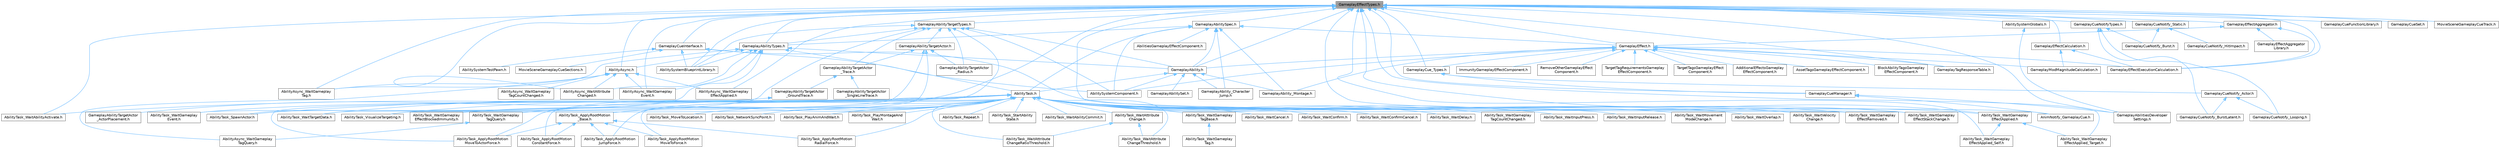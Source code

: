 digraph "GameplayEffectTypes.h"
{
 // INTERACTIVE_SVG=YES
 // LATEX_PDF_SIZE
  bgcolor="transparent";
  edge [fontname=Helvetica,fontsize=10,labelfontname=Helvetica,labelfontsize=10];
  node [fontname=Helvetica,fontsize=10,shape=box,height=0.2,width=0.4];
  Node1 [id="Node000001",label="GameplayEffectTypes.h",height=0.2,width=0.4,color="gray40", fillcolor="grey60", style="filled", fontcolor="black",tooltip=" "];
  Node1 -> Node2 [id="edge1_Node000001_Node000002",dir="back",color="steelblue1",style="solid",tooltip=" "];
  Node2 [id="Node000002",label="AbilityAsync.h",height=0.2,width=0.4,color="grey40", fillcolor="white", style="filled",URL="$d8/dce/AbilityAsync_8h.html",tooltip=" "];
  Node2 -> Node3 [id="edge2_Node000002_Node000003",dir="back",color="steelblue1",style="solid",tooltip=" "];
  Node3 [id="Node000003",label="AbilityAsync_WaitAttribute\lChanged.h",height=0.2,width=0.4,color="grey40", fillcolor="white", style="filled",URL="$d8/d81/AbilityAsync__WaitAttributeChanged_8h.html",tooltip=" "];
  Node2 -> Node4 [id="edge3_Node000002_Node000004",dir="back",color="steelblue1",style="solid",tooltip=" "];
  Node4 [id="Node000004",label="AbilityAsync_WaitGameplay\lEffectApplied.h",height=0.2,width=0.4,color="grey40", fillcolor="white", style="filled",URL="$dd/d1a/AbilityAsync__WaitGameplayEffectApplied_8h.html",tooltip=" "];
  Node2 -> Node5 [id="edge4_Node000002_Node000005",dir="back",color="steelblue1",style="solid",tooltip=" "];
  Node5 [id="Node000005",label="AbilityAsync_WaitGameplay\lEvent.h",height=0.2,width=0.4,color="grey40", fillcolor="white", style="filled",URL="$d4/d2d/AbilityAsync__WaitGameplayEvent_8h.html",tooltip=" "];
  Node2 -> Node6 [id="edge5_Node000002_Node000006",dir="back",color="steelblue1",style="solid",tooltip=" "];
  Node6 [id="Node000006",label="AbilityAsync_WaitGameplay\lTag.h",height=0.2,width=0.4,color="grey40", fillcolor="white", style="filled",URL="$d8/dc5/AbilityAsync__WaitGameplayTag_8h.html",tooltip=" "];
  Node2 -> Node7 [id="edge6_Node000002_Node000007",dir="back",color="steelblue1",style="solid",tooltip=" "];
  Node7 [id="Node000007",label="AbilityAsync_WaitGameplay\lTagCountChanged.h",height=0.2,width=0.4,color="grey40", fillcolor="white", style="filled",URL="$d3/d03/AbilityAsync__WaitGameplayTagCountChanged_8h.html",tooltip=" "];
  Node2 -> Node8 [id="edge7_Node000002_Node000008",dir="back",color="steelblue1",style="solid",tooltip=" "];
  Node8 [id="Node000008",label="AbilityAsync_WaitGameplay\lTagQuery.h",height=0.2,width=0.4,color="grey40", fillcolor="white", style="filled",URL="$d5/d29/AbilityAsync__WaitGameplayTagQuery_8h.html",tooltip=" "];
  Node1 -> Node3 [id="edge8_Node000001_Node000003",dir="back",color="steelblue1",style="solid",tooltip=" "];
  Node1 -> Node4 [id="edge9_Node000001_Node000004",dir="back",color="steelblue1",style="solid",tooltip=" "];
  Node1 -> Node5 [id="edge10_Node000001_Node000005",dir="back",color="steelblue1",style="solid",tooltip=" "];
  Node1 -> Node6 [id="edge11_Node000001_Node000006",dir="back",color="steelblue1",style="solid",tooltip=" "];
  Node1 -> Node9 [id="edge12_Node000001_Node000009",dir="back",color="steelblue1",style="solid",tooltip=" "];
  Node9 [id="Node000009",label="AbilitySystemBlueprintLibrary.h",height=0.2,width=0.4,color="grey40", fillcolor="white", style="filled",URL="$d5/dd6/AbilitySystemBlueprintLibrary_8h.html",tooltip=" "];
  Node1 -> Node10 [id="edge13_Node000001_Node000010",dir="back",color="steelblue1",style="solid",tooltip=" "];
  Node10 [id="Node000010",label="AbilitySystemGlobals.h",height=0.2,width=0.4,color="grey40", fillcolor="white", style="filled",URL="$dc/d82/AbilitySystemGlobals_8h.html",tooltip=" "];
  Node10 -> Node11 [id="edge14_Node000010_Node000011",dir="back",color="steelblue1",style="solid",tooltip=" "];
  Node11 [id="Node000011",label="GameplayAbilitiesDeveloper\lSettings.h",height=0.2,width=0.4,color="grey40", fillcolor="white", style="filled",URL="$d3/d55/GameplayAbilitiesDeveloperSettings_8h.html",tooltip=" "];
  Node1 -> Node12 [id="edge15_Node000001_Node000012",dir="back",color="steelblue1",style="solid",tooltip=" "];
  Node12 [id="Node000012",label="AbilityTask_WaitAbilityActivate.h",height=0.2,width=0.4,color="grey40", fillcolor="white", style="filled",URL="$db/da3/AbilityTask__WaitAbilityActivate_8h.html",tooltip=" "];
  Node1 -> Node13 [id="edge16_Node000001_Node000013",dir="back",color="steelblue1",style="solid",tooltip=" "];
  Node13 [id="Node000013",label="AbilityTask_WaitGameplay\lEffectApplied.h",height=0.2,width=0.4,color="grey40", fillcolor="white", style="filled",URL="$d8/dfe/AbilityTask__WaitGameplayEffectApplied_8h.html",tooltip=" "];
  Node13 -> Node14 [id="edge17_Node000013_Node000014",dir="back",color="steelblue1",style="solid",tooltip=" "];
  Node14 [id="Node000014",label="AbilityTask_WaitGameplay\lEffectApplied_Self.h",height=0.2,width=0.4,color="grey40", fillcolor="white", style="filled",URL="$d0/d01/AbilityTask__WaitGameplayEffectApplied__Self_8h.html",tooltip=" "];
  Node13 -> Node15 [id="edge18_Node000013_Node000015",dir="back",color="steelblue1",style="solid",tooltip=" "];
  Node15 [id="Node000015",label="AbilityTask_WaitGameplay\lEffectApplied_Target.h",height=0.2,width=0.4,color="grey40", fillcolor="white", style="filled",URL="$db/dc4/AbilityTask__WaitGameplayEffectApplied__Target_8h.html",tooltip=" "];
  Node1 -> Node14 [id="edge19_Node000001_Node000014",dir="back",color="steelblue1",style="solid",tooltip=" "];
  Node1 -> Node15 [id="edge20_Node000001_Node000015",dir="back",color="steelblue1",style="solid",tooltip=" "];
  Node1 -> Node16 [id="edge21_Node000001_Node000016",dir="back",color="steelblue1",style="solid",tooltip=" "];
  Node16 [id="Node000016",label="AbilityTask_WaitGameplay\lEffectBlockedImmunity.h",height=0.2,width=0.4,color="grey40", fillcolor="white", style="filled",URL="$d4/d24/AbilityTask__WaitGameplayEffectBlockedImmunity_8h.html",tooltip=" "];
  Node1 -> Node17 [id="edge22_Node000001_Node000017",dir="back",color="steelblue1",style="solid",tooltip=" "];
  Node17 [id="Node000017",label="AbilityTask_WaitGameplay\lEffectRemoved.h",height=0.2,width=0.4,color="grey40", fillcolor="white", style="filled",URL="$d1/da9/AbilityTask__WaitGameplayEffectRemoved_8h.html",tooltip=" "];
  Node1 -> Node18 [id="edge23_Node000001_Node000018",dir="back",color="steelblue1",style="solid",tooltip=" "];
  Node18 [id="Node000018",label="AbilityTask_WaitGameplay\lEffectStackChange.h",height=0.2,width=0.4,color="grey40", fillcolor="white", style="filled",URL="$de/db3/AbilityTask__WaitGameplayEffectStackChange_8h.html",tooltip=" "];
  Node1 -> Node11 [id="edge24_Node000001_Node000011",dir="back",color="steelblue1",style="solid",tooltip=" "];
  Node1 -> Node19 [id="edge25_Node000001_Node000019",dir="back",color="steelblue1",style="solid",tooltip=" "];
  Node19 [id="Node000019",label="GameplayAbility.h",height=0.2,width=0.4,color="grey40", fillcolor="white", style="filled",URL="$dc/d44/GameplayAbility_8h.html",tooltip=" "];
  Node19 -> Node20 [id="edge26_Node000019_Node000020",dir="back",color="steelblue1",style="solid",tooltip=" "];
  Node20 [id="Node000020",label="AbilitySystemComponent.h",height=0.2,width=0.4,color="grey40", fillcolor="white", style="filled",URL="$d0/da3/AbilitySystemComponent_8h.html",tooltip=" "];
  Node19 -> Node21 [id="edge27_Node000019_Node000021",dir="back",color="steelblue1",style="solid",tooltip=" "];
  Node21 [id="Node000021",label="AbilityTask.h",height=0.2,width=0.4,color="grey40", fillcolor="white", style="filled",URL="$d2/d8e/AbilityTask_8h.html",tooltip=" "];
  Node21 -> Node22 [id="edge28_Node000021_Node000022",dir="back",color="steelblue1",style="solid",tooltip=" "];
  Node22 [id="Node000022",label="AbilityTask_ApplyRootMotion\lConstantForce.h",height=0.2,width=0.4,color="grey40", fillcolor="white", style="filled",URL="$d0/de8/AbilityTask__ApplyRootMotionConstantForce_8h.html",tooltip=" "];
  Node21 -> Node23 [id="edge29_Node000021_Node000023",dir="back",color="steelblue1",style="solid",tooltip=" "];
  Node23 [id="Node000023",label="AbilityTask_ApplyRootMotion\lJumpForce.h",height=0.2,width=0.4,color="grey40", fillcolor="white", style="filled",URL="$d7/db6/AbilityTask__ApplyRootMotionJumpForce_8h.html",tooltip=" "];
  Node21 -> Node24 [id="edge30_Node000021_Node000024",dir="back",color="steelblue1",style="solid",tooltip=" "];
  Node24 [id="Node000024",label="AbilityTask_ApplyRootMotion\lMoveToActorForce.h",height=0.2,width=0.4,color="grey40", fillcolor="white", style="filled",URL="$d5/de3/AbilityTask__ApplyRootMotionMoveToActorForce_8h.html",tooltip=" "];
  Node21 -> Node25 [id="edge31_Node000021_Node000025",dir="back",color="steelblue1",style="solid",tooltip=" "];
  Node25 [id="Node000025",label="AbilityTask_ApplyRootMotion\lMoveToForce.h",height=0.2,width=0.4,color="grey40", fillcolor="white", style="filled",URL="$d3/dc3/AbilityTask__ApplyRootMotionMoveToForce_8h.html",tooltip=" "];
  Node21 -> Node26 [id="edge32_Node000021_Node000026",dir="back",color="steelblue1",style="solid",tooltip=" "];
  Node26 [id="Node000026",label="AbilityTask_ApplyRootMotion\lRadialForce.h",height=0.2,width=0.4,color="grey40", fillcolor="white", style="filled",URL="$da/d06/AbilityTask__ApplyRootMotionRadialForce_8h.html",tooltip=" "];
  Node21 -> Node27 [id="edge33_Node000021_Node000027",dir="back",color="steelblue1",style="solid",tooltip=" "];
  Node27 [id="Node000027",label="AbilityTask_ApplyRootMotion\l_Base.h",height=0.2,width=0.4,color="grey40", fillcolor="white", style="filled",URL="$d8/d7d/AbilityTask__ApplyRootMotion__Base_8h.html",tooltip=" "];
  Node27 -> Node22 [id="edge34_Node000027_Node000022",dir="back",color="steelblue1",style="solid",tooltip=" "];
  Node27 -> Node23 [id="edge35_Node000027_Node000023",dir="back",color="steelblue1",style="solid",tooltip=" "];
  Node27 -> Node24 [id="edge36_Node000027_Node000024",dir="back",color="steelblue1",style="solid",tooltip=" "];
  Node27 -> Node25 [id="edge37_Node000027_Node000025",dir="back",color="steelblue1",style="solid",tooltip=" "];
  Node27 -> Node26 [id="edge38_Node000027_Node000026",dir="back",color="steelblue1",style="solid",tooltip=" "];
  Node21 -> Node28 [id="edge39_Node000021_Node000028",dir="back",color="steelblue1",style="solid",tooltip=" "];
  Node28 [id="Node000028",label="AbilityTask_MoveToLocation.h",height=0.2,width=0.4,color="grey40", fillcolor="white", style="filled",URL="$da/d8d/AbilityTask__MoveToLocation_8h.html",tooltip=" "];
  Node21 -> Node29 [id="edge40_Node000021_Node000029",dir="back",color="steelblue1",style="solid",tooltip=" "];
  Node29 [id="Node000029",label="AbilityTask_NetworkSyncPoint.h",height=0.2,width=0.4,color="grey40", fillcolor="white", style="filled",URL="$dc/d62/AbilityTask__NetworkSyncPoint_8h.html",tooltip=" "];
  Node21 -> Node30 [id="edge41_Node000021_Node000030",dir="back",color="steelblue1",style="solid",tooltip=" "];
  Node30 [id="Node000030",label="AbilityTask_PlayAnimAndWait.h",height=0.2,width=0.4,color="grey40", fillcolor="white", style="filled",URL="$d4/d50/AbilityTask__PlayAnimAndWait_8h.html",tooltip=" "];
  Node21 -> Node31 [id="edge42_Node000021_Node000031",dir="back",color="steelblue1",style="solid",tooltip=" "];
  Node31 [id="Node000031",label="AbilityTask_PlayMontageAnd\lWait.h",height=0.2,width=0.4,color="grey40", fillcolor="white", style="filled",URL="$de/d05/AbilityTask__PlayMontageAndWait_8h.html",tooltip=" "];
  Node21 -> Node32 [id="edge43_Node000021_Node000032",dir="back",color="steelblue1",style="solid",tooltip=" "];
  Node32 [id="Node000032",label="AbilityTask_Repeat.h",height=0.2,width=0.4,color="grey40", fillcolor="white", style="filled",URL="$da/d7d/AbilityTask__Repeat_8h.html",tooltip=" "];
  Node21 -> Node33 [id="edge44_Node000021_Node000033",dir="back",color="steelblue1",style="solid",tooltip=" "];
  Node33 [id="Node000033",label="AbilityTask_SpawnActor.h",height=0.2,width=0.4,color="grey40", fillcolor="white", style="filled",URL="$dc/d97/AbilityTask__SpawnActor_8h.html",tooltip=" "];
  Node21 -> Node34 [id="edge45_Node000021_Node000034",dir="back",color="steelblue1",style="solid",tooltip=" "];
  Node34 [id="Node000034",label="AbilityTask_StartAbility\lState.h",height=0.2,width=0.4,color="grey40", fillcolor="white", style="filled",URL="$db/d91/AbilityTask__StartAbilityState_8h.html",tooltip=" "];
  Node21 -> Node35 [id="edge46_Node000021_Node000035",dir="back",color="steelblue1",style="solid",tooltip=" "];
  Node35 [id="Node000035",label="AbilityTask_VisualizeTargeting.h",height=0.2,width=0.4,color="grey40", fillcolor="white", style="filled",URL="$df/dbd/AbilityTask__VisualizeTargeting_8h.html",tooltip=" "];
  Node21 -> Node12 [id="edge47_Node000021_Node000012",dir="back",color="steelblue1",style="solid",tooltip=" "];
  Node21 -> Node36 [id="edge48_Node000021_Node000036",dir="back",color="steelblue1",style="solid",tooltip=" "];
  Node36 [id="Node000036",label="AbilityTask_WaitAbilityCommit.h",height=0.2,width=0.4,color="grey40", fillcolor="white", style="filled",URL="$de/de8/AbilityTask__WaitAbilityCommit_8h.html",tooltip=" "];
  Node21 -> Node37 [id="edge49_Node000021_Node000037",dir="back",color="steelblue1",style="solid",tooltip=" "];
  Node37 [id="Node000037",label="AbilityTask_WaitAttribute\lChange.h",height=0.2,width=0.4,color="grey40", fillcolor="white", style="filled",URL="$dd/d60/AbilityTask__WaitAttributeChange_8h.html",tooltip=" "];
  Node37 -> Node38 [id="edge50_Node000037_Node000038",dir="back",color="steelblue1",style="solid",tooltip=" "];
  Node38 [id="Node000038",label="AbilityTask_WaitAttribute\lChangeRatioThreshold.h",height=0.2,width=0.4,color="grey40", fillcolor="white", style="filled",URL="$de/d5e/AbilityTask__WaitAttributeChangeRatioThreshold_8h.html",tooltip=" "];
  Node37 -> Node39 [id="edge51_Node000037_Node000039",dir="back",color="steelblue1",style="solid",tooltip=" "];
  Node39 [id="Node000039",label="AbilityTask_WaitAttribute\lChangeThreshold.h",height=0.2,width=0.4,color="grey40", fillcolor="white", style="filled",URL="$db/d3e/AbilityTask__WaitAttributeChangeThreshold_8h.html",tooltip=" "];
  Node21 -> Node38 [id="edge52_Node000021_Node000038",dir="back",color="steelblue1",style="solid",tooltip=" "];
  Node21 -> Node39 [id="edge53_Node000021_Node000039",dir="back",color="steelblue1",style="solid",tooltip=" "];
  Node21 -> Node40 [id="edge54_Node000021_Node000040",dir="back",color="steelblue1",style="solid",tooltip=" "];
  Node40 [id="Node000040",label="AbilityTask_WaitCancel.h",height=0.2,width=0.4,color="grey40", fillcolor="white", style="filled",URL="$dc/d16/AbilityTask__WaitCancel_8h.html",tooltip=" "];
  Node21 -> Node41 [id="edge55_Node000021_Node000041",dir="back",color="steelblue1",style="solid",tooltip=" "];
  Node41 [id="Node000041",label="AbilityTask_WaitConfirm.h",height=0.2,width=0.4,color="grey40", fillcolor="white", style="filled",URL="$d3/d4f/AbilityTask__WaitConfirm_8h.html",tooltip=" "];
  Node21 -> Node42 [id="edge56_Node000021_Node000042",dir="back",color="steelblue1",style="solid",tooltip=" "];
  Node42 [id="Node000042",label="AbilityTask_WaitConfirmCancel.h",height=0.2,width=0.4,color="grey40", fillcolor="white", style="filled",URL="$de/d88/AbilityTask__WaitConfirmCancel_8h.html",tooltip=" "];
  Node21 -> Node43 [id="edge57_Node000021_Node000043",dir="back",color="steelblue1",style="solid",tooltip=" "];
  Node43 [id="Node000043",label="AbilityTask_WaitDelay.h",height=0.2,width=0.4,color="grey40", fillcolor="white", style="filled",URL="$dc/d63/AbilityTask__WaitDelay_8h.html",tooltip=" "];
  Node21 -> Node13 [id="edge58_Node000021_Node000013",dir="back",color="steelblue1",style="solid",tooltip=" "];
  Node21 -> Node16 [id="edge59_Node000021_Node000016",dir="back",color="steelblue1",style="solid",tooltip=" "];
  Node21 -> Node17 [id="edge60_Node000021_Node000017",dir="back",color="steelblue1",style="solid",tooltip=" "];
  Node21 -> Node18 [id="edge61_Node000021_Node000018",dir="back",color="steelblue1",style="solid",tooltip=" "];
  Node21 -> Node44 [id="edge62_Node000021_Node000044",dir="back",color="steelblue1",style="solid",tooltip=" "];
  Node44 [id="Node000044",label="AbilityTask_WaitGameplay\lEvent.h",height=0.2,width=0.4,color="grey40", fillcolor="white", style="filled",URL="$dc/db8/AbilityTask__WaitGameplayEvent_8h.html",tooltip=" "];
  Node21 -> Node45 [id="edge63_Node000021_Node000045",dir="back",color="steelblue1",style="solid",tooltip=" "];
  Node45 [id="Node000045",label="AbilityTask_WaitGameplay\lTagBase.h",height=0.2,width=0.4,color="grey40", fillcolor="white", style="filled",URL="$d8/dd0/AbilityTask__WaitGameplayTagBase_8h.html",tooltip=" "];
  Node45 -> Node46 [id="edge64_Node000045_Node000046",dir="back",color="steelblue1",style="solid",tooltip=" "];
  Node46 [id="Node000046",label="AbilityTask_WaitGameplay\lTag.h",height=0.2,width=0.4,color="grey40", fillcolor="white", style="filled",URL="$d3/d4f/AbilityTask__WaitGameplayTag_8h.html",tooltip=" "];
  Node21 -> Node47 [id="edge65_Node000021_Node000047",dir="back",color="steelblue1",style="solid",tooltip=" "];
  Node47 [id="Node000047",label="AbilityTask_WaitGameplay\lTagCountChanged.h",height=0.2,width=0.4,color="grey40", fillcolor="white", style="filled",URL="$dd/d55/AbilityTask__WaitGameplayTagCountChanged_8h.html",tooltip=" "];
  Node21 -> Node48 [id="edge66_Node000021_Node000048",dir="back",color="steelblue1",style="solid",tooltip=" "];
  Node48 [id="Node000048",label="AbilityTask_WaitGameplay\lTagQuery.h",height=0.2,width=0.4,color="grey40", fillcolor="white", style="filled",URL="$d4/d7f/AbilityTask__WaitGameplayTagQuery_8h.html",tooltip=" "];
  Node48 -> Node8 [id="edge67_Node000048_Node000008",dir="back",color="steelblue1",style="solid",tooltip=" "];
  Node21 -> Node49 [id="edge68_Node000021_Node000049",dir="back",color="steelblue1",style="solid",tooltip=" "];
  Node49 [id="Node000049",label="AbilityTask_WaitInputPress.h",height=0.2,width=0.4,color="grey40", fillcolor="white", style="filled",URL="$d6/d00/AbilityTask__WaitInputPress_8h.html",tooltip=" "];
  Node21 -> Node50 [id="edge69_Node000021_Node000050",dir="back",color="steelblue1",style="solid",tooltip=" "];
  Node50 [id="Node000050",label="AbilityTask_WaitInputRelease.h",height=0.2,width=0.4,color="grey40", fillcolor="white", style="filled",URL="$d1/d89/AbilityTask__WaitInputRelease_8h.html",tooltip=" "];
  Node21 -> Node51 [id="edge70_Node000021_Node000051",dir="back",color="steelblue1",style="solid",tooltip=" "];
  Node51 [id="Node000051",label="AbilityTask_WaitMovement\lModeChange.h",height=0.2,width=0.4,color="grey40", fillcolor="white", style="filled",URL="$d9/df7/AbilityTask__WaitMovementModeChange_8h.html",tooltip=" "];
  Node21 -> Node52 [id="edge71_Node000021_Node000052",dir="back",color="steelblue1",style="solid",tooltip=" "];
  Node52 [id="Node000052",label="AbilityTask_WaitOverlap.h",height=0.2,width=0.4,color="grey40", fillcolor="white", style="filled",URL="$d9/dab/AbilityTask__WaitOverlap_8h.html",tooltip=" "];
  Node21 -> Node53 [id="edge72_Node000021_Node000053",dir="back",color="steelblue1",style="solid",tooltip=" "];
  Node53 [id="Node000053",label="AbilityTask_WaitTargetData.h",height=0.2,width=0.4,color="grey40", fillcolor="white", style="filled",URL="$d2/d40/AbilityTask__WaitTargetData_8h.html",tooltip=" "];
  Node21 -> Node54 [id="edge73_Node000021_Node000054",dir="back",color="steelblue1",style="solid",tooltip=" "];
  Node54 [id="Node000054",label="AbilityTask_WaitVelocity\lChange.h",height=0.2,width=0.4,color="grey40", fillcolor="white", style="filled",URL="$da/d38/AbilityTask__WaitVelocityChange_8h.html",tooltip=" "];
  Node19 -> Node55 [id="edge74_Node000019_Node000055",dir="back",color="steelblue1",style="solid",tooltip=" "];
  Node55 [id="Node000055",label="GameplayAbilitySet.h",height=0.2,width=0.4,color="grey40", fillcolor="white", style="filled",URL="$d5/d19/GameplayAbilitySet_8h.html",tooltip=" "];
  Node19 -> Node56 [id="edge75_Node000019_Node000056",dir="back",color="steelblue1",style="solid",tooltip=" "];
  Node56 [id="Node000056",label="GameplayAbility_Character\lJump.h",height=0.2,width=0.4,color="grey40", fillcolor="white", style="filled",URL="$d7/dd2/GameplayAbility__CharacterJump_8h.html",tooltip=" "];
  Node19 -> Node57 [id="edge76_Node000019_Node000057",dir="back",color="steelblue1",style="solid",tooltip=" "];
  Node57 [id="Node000057",label="GameplayAbility_Montage.h",height=0.2,width=0.4,color="grey40", fillcolor="white", style="filled",URL="$d6/d77/GameplayAbility__Montage_8h.html",tooltip=" "];
  Node1 -> Node58 [id="edge77_Node000001_Node000058",dir="back",color="steelblue1",style="solid",tooltip=" "];
  Node58 [id="Node000058",label="GameplayAbilitySpec.h",height=0.2,width=0.4,color="grey40", fillcolor="white", style="filled",URL="$dd/daf/GameplayAbilitySpec_8h.html",tooltip=" "];
  Node58 -> Node59 [id="edge78_Node000058_Node000059",dir="back",color="steelblue1",style="solid",tooltip=" "];
  Node59 [id="Node000059",label="AbilitiesGameplayEffectComponent.h",height=0.2,width=0.4,color="grey40", fillcolor="white", style="filled",URL="$da/db0/AbilitiesGameplayEffectComponent_8h.html",tooltip=" "];
  Node58 -> Node20 [id="edge79_Node000058_Node000020",dir="back",color="steelblue1",style="solid",tooltip=" "];
  Node58 -> Node21 [id="edge80_Node000058_Node000021",dir="back",color="steelblue1",style="solid",tooltip=" "];
  Node58 -> Node19 [id="edge81_Node000058_Node000019",dir="back",color="steelblue1",style="solid",tooltip=" "];
  Node58 -> Node60 [id="edge82_Node000058_Node000060",dir="back",color="steelblue1",style="solid",tooltip=" "];
  Node60 [id="Node000060",label="GameplayAbilityTypes.h",height=0.2,width=0.4,color="grey40", fillcolor="white", style="filled",URL="$d1/dd9/GameplayAbilityTypes_8h.html",tooltip=" "];
  Node60 -> Node2 [id="edge83_Node000060_Node000002",dir="back",color="steelblue1",style="solid",tooltip=" "];
  Node60 -> Node3 [id="edge84_Node000060_Node000003",dir="back",color="steelblue1",style="solid",tooltip=" "];
  Node60 -> Node5 [id="edge85_Node000060_Node000005",dir="back",color="steelblue1",style="solid",tooltip=" "];
  Node60 -> Node6 [id="edge86_Node000060_Node000006",dir="back",color="steelblue1",style="solid",tooltip=" "];
  Node60 -> Node9 [id="edge87_Node000060_Node000009",dir="back",color="steelblue1",style="solid",tooltip=" "];
  Node60 -> Node21 [id="edge88_Node000060_Node000021",dir="back",color="steelblue1",style="solid",tooltip=" "];
  Node60 -> Node44 [id="edge89_Node000060_Node000044",dir="back",color="steelblue1",style="solid",tooltip=" "];
  Node60 -> Node19 [id="edge90_Node000060_Node000019",dir="back",color="steelblue1",style="solid",tooltip=" "];
  Node58 -> Node56 [id="edge91_Node000058_Node000056",dir="back",color="steelblue1",style="solid",tooltip=" "];
  Node58 -> Node57 [id="edge92_Node000058_Node000057",dir="back",color="steelblue1",style="solid",tooltip=" "];
  Node58 -> Node61 [id="edge93_Node000058_Node000061",dir="back",color="steelblue1",style="solid",tooltip=" "];
  Node61 [id="Node000061",label="GameplayEffect.h",height=0.2,width=0.4,color="grey40", fillcolor="white", style="filled",URL="$d4/d15/GameplayEffect_8h.html",tooltip=" "];
  Node61 -> Node20 [id="edge94_Node000061_Node000020",dir="back",color="steelblue1",style="solid",tooltip=" "];
  Node61 -> Node62 [id="edge95_Node000061_Node000062",dir="back",color="steelblue1",style="solid",tooltip=" "];
  Node62 [id="Node000062",label="AdditionalEffectsGameplay\lEffectComponent.h",height=0.2,width=0.4,color="grey40", fillcolor="white", style="filled",URL="$d5/dd7/AdditionalEffectsGameplayEffectComponent_8h.html",tooltip=" "];
  Node61 -> Node63 [id="edge96_Node000061_Node000063",dir="back",color="steelblue1",style="solid",tooltip=" "];
  Node63 [id="Node000063",label="AssetTagsGameplayEffectComponent.h",height=0.2,width=0.4,color="grey40", fillcolor="white", style="filled",URL="$df/d29/AssetTagsGameplayEffectComponent_8h.html",tooltip=" "];
  Node61 -> Node64 [id="edge97_Node000061_Node000064",dir="back",color="steelblue1",style="solid",tooltip=" "];
  Node64 [id="Node000064",label="BlockAbilityTagsGameplay\lEffectComponent.h",height=0.2,width=0.4,color="grey40", fillcolor="white", style="filled",URL="$d3/dad/BlockAbilityTagsGameplayEffectComponent_8h.html",tooltip=" "];
  Node61 -> Node19 [id="edge98_Node000061_Node000019",dir="back",color="steelblue1",style="solid",tooltip=" "];
  Node61 -> Node57 [id="edge99_Node000061_Node000057",dir="back",color="steelblue1",style="solid",tooltip=" "];
  Node61 -> Node65 [id="edge100_Node000061_Node000065",dir="back",color="steelblue1",style="solid",tooltip=" "];
  Node65 [id="Node000065",label="GameplayCue_Types.h",height=0.2,width=0.4,color="grey40", fillcolor="white", style="filled",URL="$da/d67/GameplayCue__Types_8h.html",tooltip=" "];
  Node65 -> Node66 [id="edge101_Node000065_Node000066",dir="back",color="steelblue1",style="solid",tooltip=" "];
  Node66 [id="Node000066",label="GameplayCueManager.h",height=0.2,width=0.4,color="grey40", fillcolor="white", style="filled",URL="$d7/d4e/GameplayCueManager_8h.html",tooltip=" "];
  Node66 -> Node67 [id="edge102_Node000066_Node000067",dir="back",color="steelblue1",style="solid",tooltip=" "];
  Node67 [id="Node000067",label="AnimNotify_GameplayCue.h",height=0.2,width=0.4,color="grey40", fillcolor="white", style="filled",URL="$da/d48/AnimNotify__GameplayCue_8h.html",tooltip=" "];
  Node66 -> Node11 [id="edge103_Node000066_Node000011",dir="back",color="steelblue1",style="solid",tooltip=" "];
  Node65 -> Node68 [id="edge104_Node000065_Node000068",dir="back",color="steelblue1",style="solid",tooltip=" "];
  Node68 [id="Node000068",label="GameplayCueNotify_Actor.h",height=0.2,width=0.4,color="grey40", fillcolor="white", style="filled",URL="$df/d91/GameplayCueNotify__Actor_8h.html",tooltip=" "];
  Node68 -> Node69 [id="edge105_Node000068_Node000069",dir="back",color="steelblue1",style="solid",tooltip=" "];
  Node69 [id="Node000069",label="GameplayCueNotify_BurstLatent.h",height=0.2,width=0.4,color="grey40", fillcolor="white", style="filled",URL="$df/db0/GameplayCueNotify__BurstLatent_8h.html",tooltip=" "];
  Node68 -> Node70 [id="edge106_Node000068_Node000070",dir="back",color="steelblue1",style="solid",tooltip=" "];
  Node70 [id="Node000070",label="GameplayCueNotify_Looping.h",height=0.2,width=0.4,color="grey40", fillcolor="white", style="filled",URL="$d5/db4/GameplayCueNotify__Looping_8h.html",tooltip=" "];
  Node61 -> Node71 [id="edge107_Node000061_Node000071",dir="back",color="steelblue1",style="solid",tooltip=" "];
  Node71 [id="Node000071",label="GameplayEffectExecutionCalculation.h",height=0.2,width=0.4,color="grey40", fillcolor="white", style="filled",URL="$df/d9d/GameplayEffectExecutionCalculation_8h.html",tooltip=" "];
  Node61 -> Node72 [id="edge108_Node000061_Node000072",dir="back",color="steelblue1",style="solid",tooltip=" "];
  Node72 [id="Node000072",label="GameplayModMagnitudeCalculation.h",height=0.2,width=0.4,color="grey40", fillcolor="white", style="filled",URL="$dd/da6/GameplayModMagnitudeCalculation_8h.html",tooltip=" "];
  Node61 -> Node73 [id="edge109_Node000061_Node000073",dir="back",color="steelblue1",style="solid",tooltip=" "];
  Node73 [id="Node000073",label="GameplayTagResponseTable.h",height=0.2,width=0.4,color="grey40", fillcolor="white", style="filled",URL="$d1/d27/GameplayTagResponseTable_8h.html",tooltip=" "];
  Node61 -> Node74 [id="edge110_Node000061_Node000074",dir="back",color="steelblue1",style="solid",tooltip=" "];
  Node74 [id="Node000074",label="ImmunityGameplayEffectComponent.h",height=0.2,width=0.4,color="grey40", fillcolor="white", style="filled",URL="$d7/dae/ImmunityGameplayEffectComponent_8h.html",tooltip=" "];
  Node61 -> Node75 [id="edge111_Node000061_Node000075",dir="back",color="steelblue1",style="solid",tooltip=" "];
  Node75 [id="Node000075",label="RemoveOtherGameplayEffect\lComponent.h",height=0.2,width=0.4,color="grey40", fillcolor="white", style="filled",URL="$d8/da2/RemoveOtherGameplayEffectComponent_8h.html",tooltip=" "];
  Node61 -> Node76 [id="edge112_Node000061_Node000076",dir="back",color="steelblue1",style="solid",tooltip=" "];
  Node76 [id="Node000076",label="TargetTagRequirementsGameplay\lEffectComponent.h",height=0.2,width=0.4,color="grey40", fillcolor="white", style="filled",URL="$d3/df8/TargetTagRequirementsGameplayEffectComponent_8h.html",tooltip=" "];
  Node61 -> Node77 [id="edge113_Node000061_Node000077",dir="back",color="steelblue1",style="solid",tooltip=" "];
  Node77 [id="Node000077",label="TargetTagsGameplayEffect\lComponent.h",height=0.2,width=0.4,color="grey40", fillcolor="white", style="filled",URL="$d5/d2e/TargetTagsGameplayEffectComponent_8h.html",tooltip=" "];
  Node1 -> Node78 [id="edge114_Node000001_Node000078",dir="back",color="steelblue1",style="solid",tooltip=" "];
  Node78 [id="Node000078",label="GameplayAbilityTargetTypes.h",height=0.2,width=0.4,color="grey40", fillcolor="white", style="filled",URL="$d8/dd1/GameplayAbilityTargetTypes_8h.html",tooltip=" "];
  Node78 -> Node9 [id="edge115_Node000078_Node000009",dir="back",color="steelblue1",style="solid",tooltip=" "];
  Node78 -> Node20 [id="edge116_Node000078_Node000020",dir="back",color="steelblue1",style="solid",tooltip=" "];
  Node78 -> Node24 [id="edge117_Node000078_Node000024",dir="back",color="steelblue1",style="solid",tooltip=" "];
  Node78 -> Node33 [id="edge118_Node000078_Node000033",dir="back",color="steelblue1",style="solid",tooltip=" "];
  Node78 -> Node19 [id="edge119_Node000078_Node000019",dir="back",color="steelblue1",style="solid",tooltip=" "];
  Node78 -> Node79 [id="edge120_Node000078_Node000079",dir="back",color="steelblue1",style="solid",tooltip=" "];
  Node79 [id="Node000079",label="GameplayAbilityTargetActor.h",height=0.2,width=0.4,color="grey40", fillcolor="white", style="filled",URL="$d7/d35/GameplayAbilityTargetActor_8h.html",tooltip=" "];
  Node79 -> Node35 [id="edge121_Node000079_Node000035",dir="back",color="steelblue1",style="solid",tooltip=" "];
  Node79 -> Node53 [id="edge122_Node000079_Node000053",dir="back",color="steelblue1",style="solid",tooltip=" "];
  Node79 -> Node80 [id="edge123_Node000079_Node000080",dir="back",color="steelblue1",style="solid",tooltip=" "];
  Node80 [id="Node000080",label="GameplayAbilityTargetActor\l_Radius.h",height=0.2,width=0.4,color="grey40", fillcolor="white", style="filled",URL="$da/d31/GameplayAbilityTargetActor__Radius_8h.html",tooltip=" "];
  Node79 -> Node81 [id="edge124_Node000079_Node000081",dir="back",color="steelblue1",style="solid",tooltip=" "];
  Node81 [id="Node000081",label="GameplayAbilityTargetActor\l_Trace.h",height=0.2,width=0.4,color="grey40", fillcolor="white", style="filled",URL="$d6/d1b/GameplayAbilityTargetActor__Trace_8h.html",tooltip=" "];
  Node81 -> Node82 [id="edge125_Node000081_Node000082",dir="back",color="steelblue1",style="solid",tooltip=" "];
  Node82 [id="Node000082",label="GameplayAbilityTargetActor\l_GroundTrace.h",height=0.2,width=0.4,color="grey40", fillcolor="white", style="filled",URL="$d8/daf/GameplayAbilityTargetActor__GroundTrace_8h.html",tooltip=" "];
  Node82 -> Node83 [id="edge126_Node000082_Node000083",dir="back",color="steelblue1",style="solid",tooltip=" "];
  Node83 [id="Node000083",label="GameplayAbilityTargetActor\l_ActorPlacement.h",height=0.2,width=0.4,color="grey40", fillcolor="white", style="filled",URL="$d5/d60/GameplayAbilityTargetActor__ActorPlacement_8h.html",tooltip=" "];
  Node81 -> Node84 [id="edge127_Node000081_Node000084",dir="back",color="steelblue1",style="solid",tooltip=" "];
  Node84 [id="Node000084",label="GameplayAbilityTargetActor\l_SingleLineTrace.h",height=0.2,width=0.4,color="grey40", fillcolor="white", style="filled",URL="$dc/d15/GameplayAbilityTargetActor__SingleLineTrace_8h.html",tooltip=" "];
  Node78 -> Node80 [id="edge128_Node000078_Node000080",dir="back",color="steelblue1",style="solid",tooltip=" "];
  Node78 -> Node81 [id="edge129_Node000078_Node000081",dir="back",color="steelblue1",style="solid",tooltip=" "];
  Node78 -> Node60 [id="edge130_Node000078_Node000060",dir="back",color="steelblue1",style="solid",tooltip=" "];
  Node1 -> Node60 [id="edge131_Node000001_Node000060",dir="back",color="steelblue1",style="solid",tooltip=" "];
  Node1 -> Node85 [id="edge132_Node000001_Node000085",dir="back",color="steelblue1",style="solid",tooltip=" "];
  Node85 [id="Node000085",label="GameplayCueFunctionLibrary.h",height=0.2,width=0.4,color="grey40", fillcolor="white", style="filled",URL="$db/d7d/GameplayCueFunctionLibrary_8h.html",tooltip=" "];
  Node1 -> Node86 [id="edge133_Node000001_Node000086",dir="back",color="steelblue1",style="solid",tooltip=" "];
  Node86 [id="Node000086",label="GameplayCueInterface.h",height=0.2,width=0.4,color="grey40", fillcolor="white", style="filled",URL="$d3/d31/GameplayCueInterface_8h.html",tooltip=" "];
  Node86 -> Node9 [id="edge134_Node000086_Node000009",dir="back",color="steelblue1",style="solid",tooltip=" "];
  Node86 -> Node20 [id="edge135_Node000086_Node000020",dir="back",color="steelblue1",style="solid",tooltip=" "];
  Node86 -> Node87 [id="edge136_Node000086_Node000087",dir="back",color="steelblue1",style="solid",tooltip=" "];
  Node87 [id="Node000087",label="AbilitySystemTestPawn.h",height=0.2,width=0.4,color="grey40", fillcolor="white", style="filled",URL="$d9/d5f/AbilitySystemTestPawn_8h.html",tooltip=" "];
  Node86 -> Node67 [id="edge137_Node000086_Node000067",dir="back",color="steelblue1",style="solid",tooltip=" "];
  Node86 -> Node88 [id="edge138_Node000086_Node000088",dir="back",color="steelblue1",style="solid",tooltip=" "];
  Node88 [id="Node000088",label="MovieSceneGameplayCueSections.h",height=0.2,width=0.4,color="grey40", fillcolor="white", style="filled",URL="$df/ded/MovieSceneGameplayCueSections_8h.html",tooltip=" "];
  Node1 -> Node66 [id="edge139_Node000001_Node000066",dir="back",color="steelblue1",style="solid",tooltip=" "];
  Node1 -> Node89 [id="edge140_Node000001_Node000089",dir="back",color="steelblue1",style="solid",tooltip=" "];
  Node89 [id="Node000089",label="GameplayCueNotifyTypes.h",height=0.2,width=0.4,color="grey40", fillcolor="white", style="filled",URL="$d7/d1f/GameplayCueNotifyTypes_8h.html",tooltip=" "];
  Node89 -> Node90 [id="edge141_Node000089_Node000090",dir="back",color="steelblue1",style="solid",tooltip=" "];
  Node90 [id="Node000090",label="GameplayCueNotify_Burst.h",height=0.2,width=0.4,color="grey40", fillcolor="white", style="filled",URL="$d6/d4a/GameplayCueNotify__Burst_8h.html",tooltip=" "];
  Node89 -> Node69 [id="edge142_Node000089_Node000069",dir="back",color="steelblue1",style="solid",tooltip=" "];
  Node89 -> Node70 [id="edge143_Node000089_Node000070",dir="back",color="steelblue1",style="solid",tooltip=" "];
  Node1 -> Node91 [id="edge144_Node000001_Node000091",dir="back",color="steelblue1",style="solid",tooltip=" "];
  Node91 [id="Node000091",label="GameplayCueNotify_Static.h",height=0.2,width=0.4,color="grey40", fillcolor="white", style="filled",URL="$d2/dbf/GameplayCueNotify__Static_8h.html",tooltip=" "];
  Node91 -> Node90 [id="edge145_Node000091_Node000090",dir="back",color="steelblue1",style="solid",tooltip=" "];
  Node91 -> Node92 [id="edge146_Node000091_Node000092",dir="back",color="steelblue1",style="solid",tooltip=" "];
  Node92 [id="Node000092",label="GameplayCueNotify_HitImpact.h",height=0.2,width=0.4,color="grey40", fillcolor="white", style="filled",URL="$d5/da8/GameplayCueNotify__HitImpact_8h.html",tooltip=" "];
  Node1 -> Node93 [id="edge147_Node000001_Node000093",dir="back",color="steelblue1",style="solid",tooltip=" "];
  Node93 [id="Node000093",label="GameplayCueSet.h",height=0.2,width=0.4,color="grey40", fillcolor="white", style="filled",URL="$df/d35/GameplayCueSet_8h.html",tooltip=" "];
  Node1 -> Node65 [id="edge148_Node000001_Node000065",dir="back",color="steelblue1",style="solid",tooltip=" "];
  Node1 -> Node61 [id="edge149_Node000001_Node000061",dir="back",color="steelblue1",style="solid",tooltip=" "];
  Node1 -> Node94 [id="edge150_Node000001_Node000094",dir="back",color="steelblue1",style="solid",tooltip=" "];
  Node94 [id="Node000094",label="GameplayEffectAggregator.h",height=0.2,width=0.4,color="grey40", fillcolor="white", style="filled",URL="$d9/d7f/GameplayEffectAggregator_8h.html",tooltip=" "];
  Node94 -> Node61 [id="edge151_Node000094_Node000061",dir="back",color="steelblue1",style="solid",tooltip=" "];
  Node94 -> Node95 [id="edge152_Node000094_Node000095",dir="back",color="steelblue1",style="solid",tooltip=" "];
  Node95 [id="Node000095",label="GameplayEffectAggregator\lLibrary.h",height=0.2,width=0.4,color="grey40", fillcolor="white", style="filled",URL="$db/da9/GameplayEffectAggregatorLibrary_8h.html",tooltip=" "];
  Node94 -> Node71 [id="edge153_Node000094_Node000071",dir="back",color="steelblue1",style="solid",tooltip=" "];
  Node1 -> Node96 [id="edge154_Node000001_Node000096",dir="back",color="steelblue1",style="solid",tooltip=" "];
  Node96 [id="Node000096",label="GameplayEffectCalculation.h",height=0.2,width=0.4,color="grey40", fillcolor="white", style="filled",URL="$d7/d32/GameplayEffectCalculation_8h.html",tooltip=" "];
  Node96 -> Node71 [id="edge155_Node000096_Node000071",dir="back",color="steelblue1",style="solid",tooltip=" "];
  Node96 -> Node72 [id="edge156_Node000096_Node000072",dir="back",color="steelblue1",style="solid",tooltip=" "];
  Node1 -> Node71 [id="edge157_Node000001_Node000071",dir="back",color="steelblue1",style="solid",tooltip=" "];
  Node1 -> Node73 [id="edge158_Node000001_Node000073",dir="back",color="steelblue1",style="solid",tooltip=" "];
  Node1 -> Node97 [id="edge159_Node000001_Node000097",dir="back",color="steelblue1",style="solid",tooltip=" "];
  Node97 [id="Node000097",label="MovieSceneGameplayCueTrack.h",height=0.2,width=0.4,color="grey40", fillcolor="white", style="filled",URL="$d8/d37/MovieSceneGameplayCueTrack_8h.html",tooltip=" "];
}
